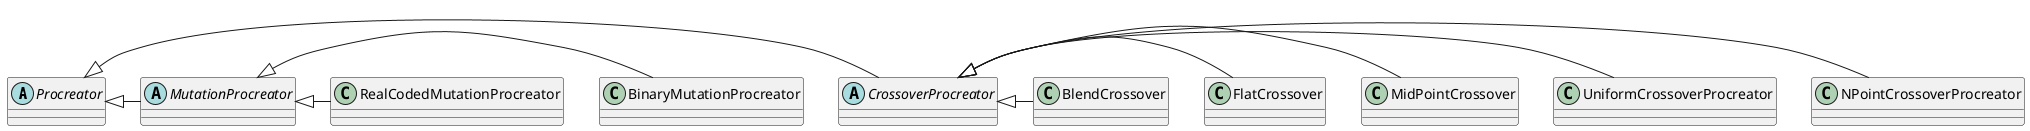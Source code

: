 @startuml

' an asbtract base class for procreating parents
abstract class Procreator {

}
Procreator <|- CrossoverProcreator
Procreator <|- MutationProcreator

' an asbtract base class for procreating parents mutually (sexually)
abstract class CrossoverProcreator {

}
CrossoverProcreator <|- NPointCrossoverProcreator
CrossoverProcreator <|- UniformCrossoverProcreator
CrossoverProcreator <|- MidPointCrossover
CrossoverProcreator <|- FlatCrossover
CrossoverProcreator <|- BlendCrossover

' a class for performing procreation via n-Point Crossover (binary)
class NPointCrossoverProcreator {

}

' a class for performing uniform crossover between chromosomes (binary)
class UniformCrossoverProcreator {

}

' a class for performing mid point crossover between chromosome (real coded)
class MidPointCrossover {

}

' a class for performing flat crossover between chromosomes (real coded)
' also known as BLX-0.0
class FlatCrossover {

}

' a class for performinng blend crossover between chromosomes (real coded)
' also known as BLX-0.5
class BlendCrossover {

}

' an asbtract base class for procreating parents independently (asexually)
abstract class MutationProcreator {

}
MutationProcreator <|- BinaryMutationProcreator
MutationProcreator <|- RealCodedMutationProcreator

' a class for asexual procreation between binary chromosomes
class BinaryMutationProcreator {

}

' a class for asexual procreation between real coded chromosomes
class RealCodedMutationProcreator {

}

@enduml

